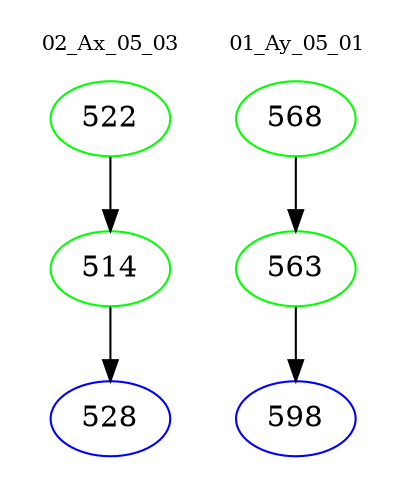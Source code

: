 digraph{
subgraph cluster_0 {
color = white
label = "02_Ax_05_03";
fontsize=10;
T0_522 [label="522", color="green"]
T0_522 -> T0_514 [color="black"]
T0_514 [label="514", color="green"]
T0_514 -> T0_528 [color="black"]
T0_528 [label="528", color="blue"]
}
subgraph cluster_1 {
color = white
label = "01_Ay_05_01";
fontsize=10;
T1_568 [label="568", color="green"]
T1_568 -> T1_563 [color="black"]
T1_563 [label="563", color="green"]
T1_563 -> T1_598 [color="black"]
T1_598 [label="598", color="blue"]
}
}
